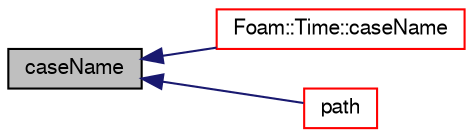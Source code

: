 digraph "caseName"
{
  bgcolor="transparent";
  edge [fontname="FreeSans",fontsize="10",labelfontname="FreeSans",labelfontsize="10"];
  node [fontname="FreeSans",fontsize="10",shape=record];
  rankdir="LR";
  Node108 [label="caseName",height=0.2,width=0.4,color="black", fillcolor="grey75", style="filled", fontcolor="black"];
  Node108 -> Node109 [dir="back",color="midnightblue",fontsize="10",style="solid",fontname="FreeSans"];
  Node109 [label="Foam::Time::caseName",height=0.2,width=0.4,color="red",URL="$a26350.html#afa94f8330053afc8608efb3c01998fc1",tooltip="Return case name. "];
  Node108 -> Node201 [dir="back",color="midnightblue",fontsize="10",style="solid",fontname="FreeSans"];
  Node201 [label="path",height=0.2,width=0.4,color="red",URL="$a26354.html#a3a68a482f9904838898709bec94fedc5",tooltip="Return path. "];
}
